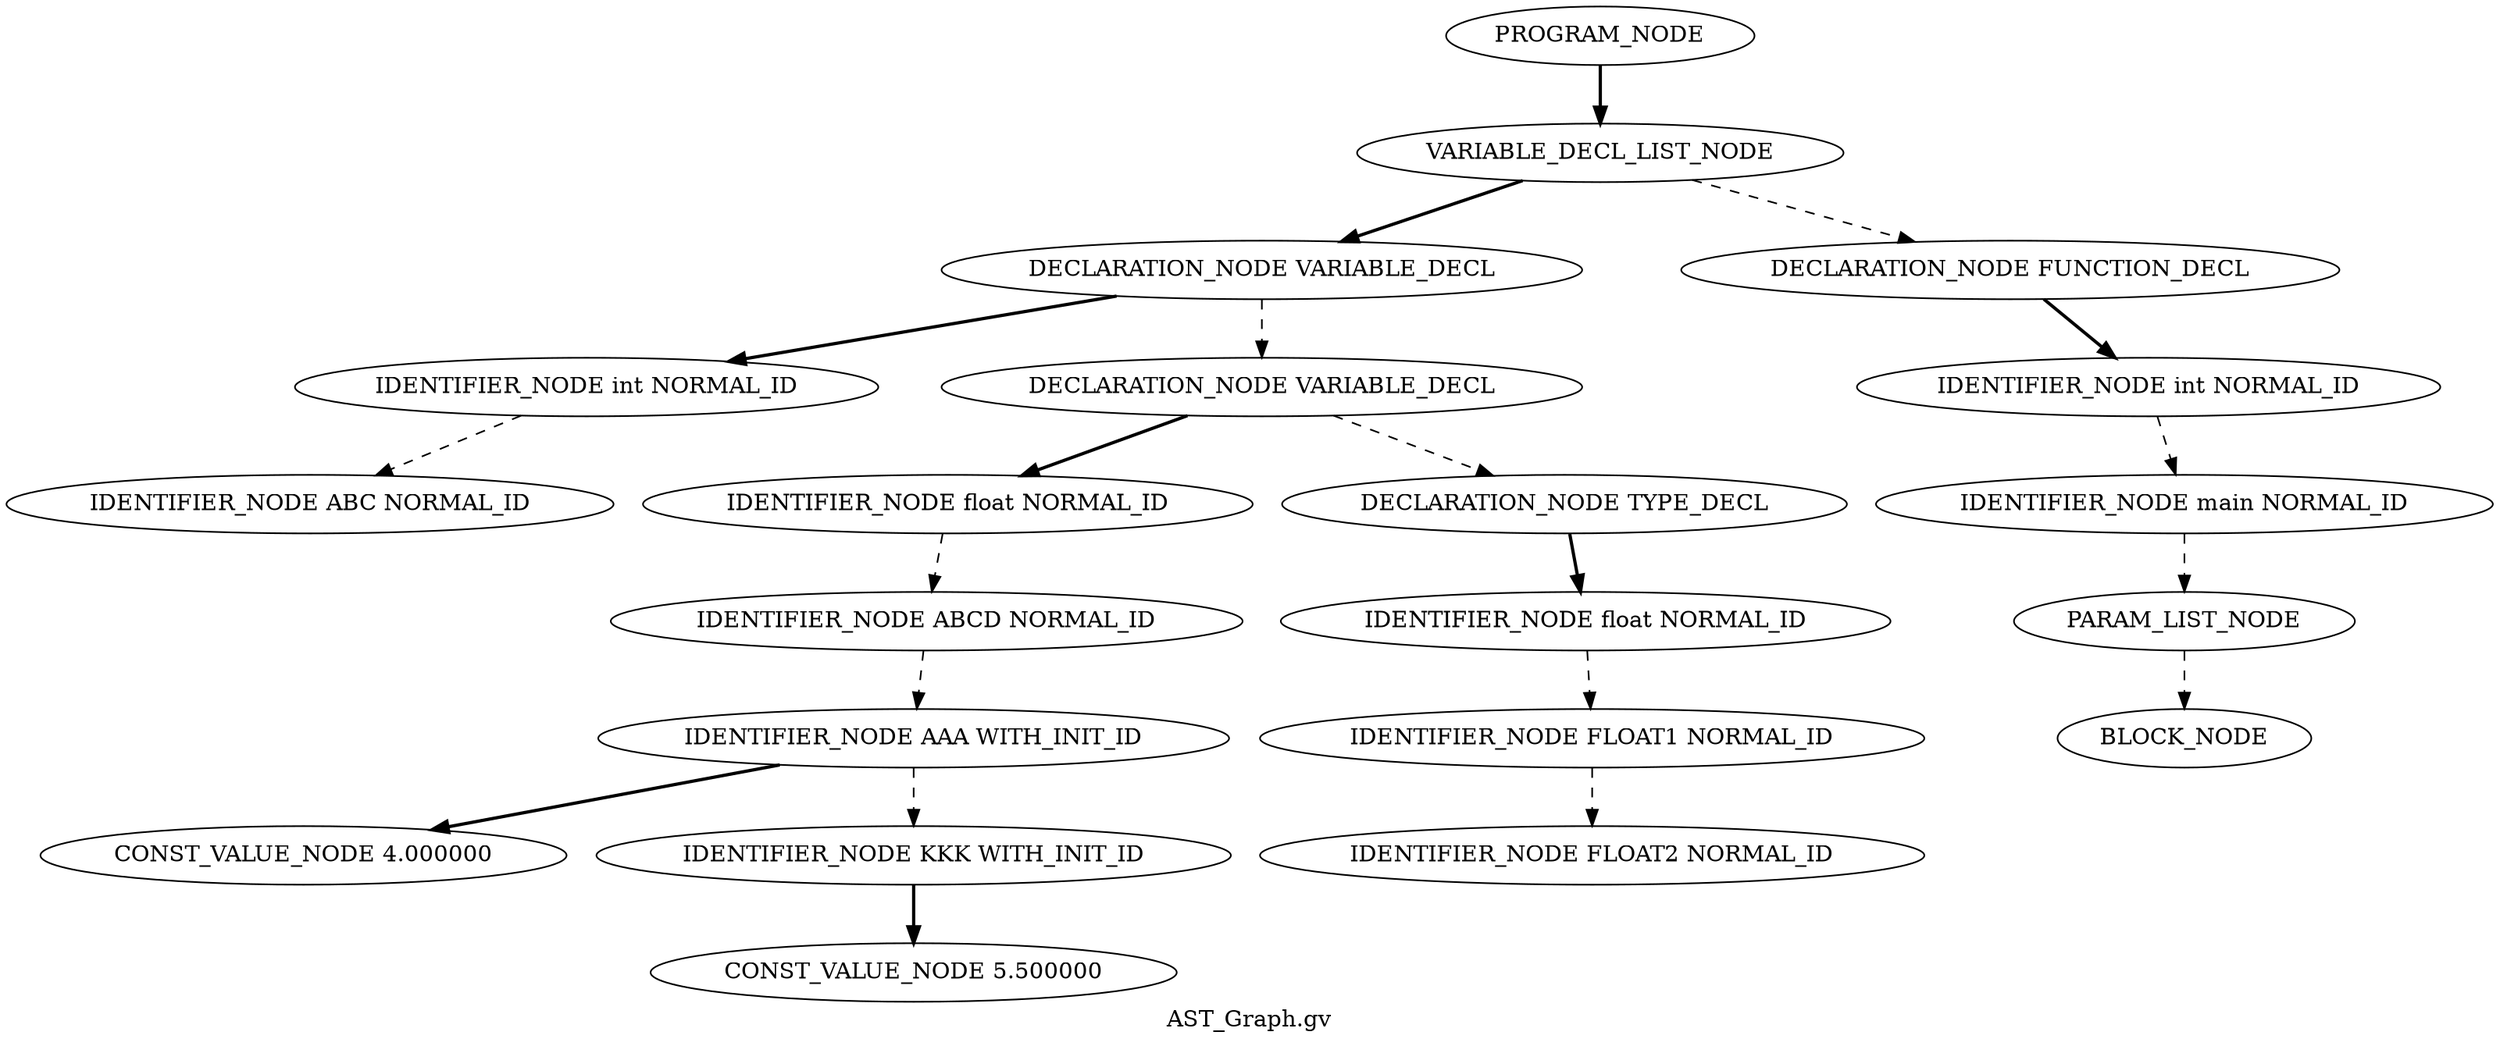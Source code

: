 Digraph AST
{
label = "AST_Graph.gv"
node0 [label ="PROGRAM_NODE"]
node1 [label ="VARIABLE_DECL_LIST_NODE"]
node2 [label ="DECLARATION_NODE VARIABLE_DECL"]
node3 [label ="IDENTIFIER_NODE int NORMAL_ID"]
node4 [label ="IDENTIFIER_NODE ABC NORMAL_ID"]
node3 -> node4 [style = dashed]
node2 -> node3 [style = bold]
node5 [label ="DECLARATION_NODE VARIABLE_DECL"]
node6 [label ="IDENTIFIER_NODE float NORMAL_ID"]
node7 [label ="IDENTIFIER_NODE ABCD NORMAL_ID"]
node8 [label ="IDENTIFIER_NODE AAA WITH_INIT_ID"]
node9 [label ="CONST_VALUE_NODE 4.000000"]
node8 -> node9 [style = bold]
node10 [label ="IDENTIFIER_NODE KKK WITH_INIT_ID"]
node11 [label ="CONST_VALUE_NODE 5.500000"]
node10 -> node11 [style = bold]
node8 -> node10 [style = dashed]
node7 -> node8 [style = dashed]
node6 -> node7 [style = dashed]
node5 -> node6 [style = bold]
node12 [label ="DECLARATION_NODE TYPE_DECL"]
node13 [label ="IDENTIFIER_NODE float NORMAL_ID"]
node14 [label ="IDENTIFIER_NODE FLOAT1 NORMAL_ID"]
node15 [label ="IDENTIFIER_NODE FLOAT2 NORMAL_ID"]
node14 -> node15 [style = dashed]
node13 -> node14 [style = dashed]
node12 -> node13 [style = bold]
node5 -> node12 [style = dashed]
node2 -> node5 [style = dashed]
node1 -> node2 [style = bold]
node16 [label ="DECLARATION_NODE FUNCTION_DECL"]
node17 [label ="IDENTIFIER_NODE int NORMAL_ID"]
node18 [label ="IDENTIFIER_NODE main NORMAL_ID"]
node19 [label ="PARAM_LIST_NODE"]
node20 [label ="BLOCK_NODE"]
node19 -> node20 [style = dashed]
node18 -> node19 [style = dashed]
node17 -> node18 [style = dashed]
node16 -> node17 [style = bold]
node1 -> node16 [style = dashed]
node0 -> node1 [style = bold]
}
